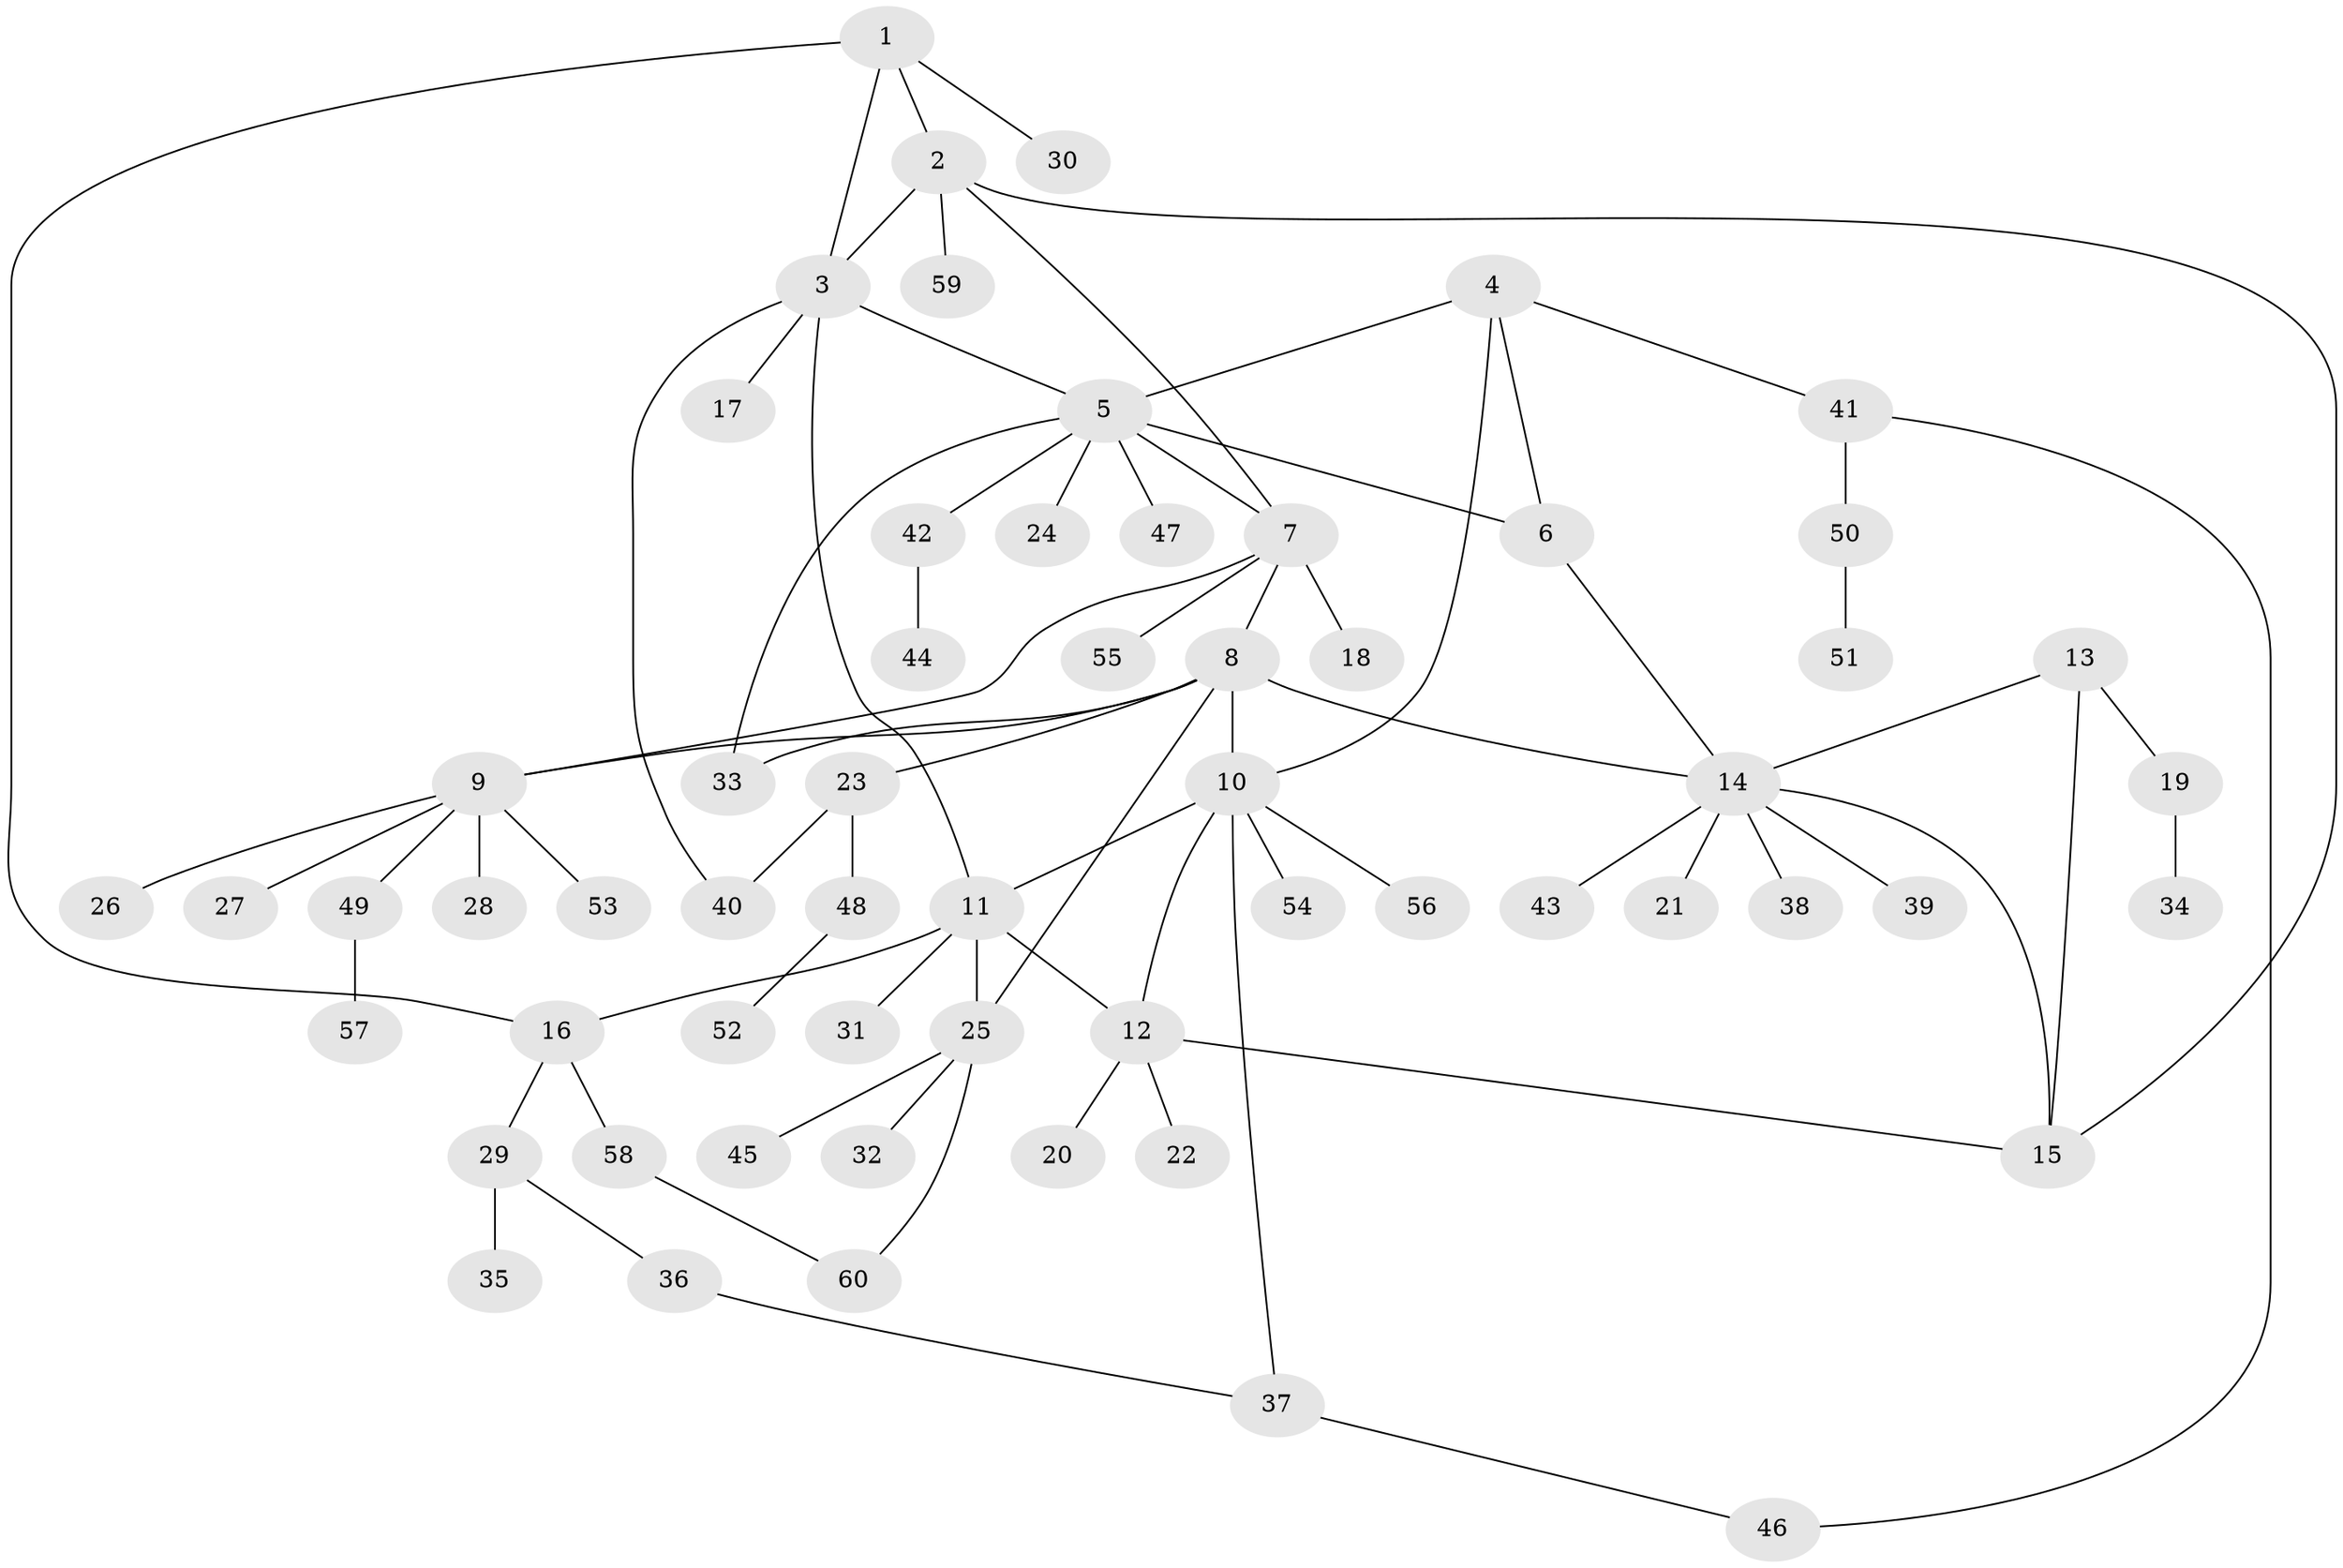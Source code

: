 // Generated by graph-tools (version 1.1) at 2025/55/03/09/25 04:55:27]
// undirected, 60 vertices, 77 edges
graph export_dot {
graph [start="1"]
  node [color=gray90,style=filled];
  1;
  2;
  3;
  4;
  5;
  6;
  7;
  8;
  9;
  10;
  11;
  12;
  13;
  14;
  15;
  16;
  17;
  18;
  19;
  20;
  21;
  22;
  23;
  24;
  25;
  26;
  27;
  28;
  29;
  30;
  31;
  32;
  33;
  34;
  35;
  36;
  37;
  38;
  39;
  40;
  41;
  42;
  43;
  44;
  45;
  46;
  47;
  48;
  49;
  50;
  51;
  52;
  53;
  54;
  55;
  56;
  57;
  58;
  59;
  60;
  1 -- 2;
  1 -- 3;
  1 -- 16;
  1 -- 30;
  2 -- 3;
  2 -- 7;
  2 -- 15;
  2 -- 59;
  3 -- 5;
  3 -- 11;
  3 -- 17;
  3 -- 40;
  4 -- 5;
  4 -- 6;
  4 -- 10;
  4 -- 41;
  5 -- 6;
  5 -- 7;
  5 -- 24;
  5 -- 33;
  5 -- 42;
  5 -- 47;
  6 -- 14;
  7 -- 8;
  7 -- 9;
  7 -- 18;
  7 -- 55;
  8 -- 9;
  8 -- 10;
  8 -- 14;
  8 -- 23;
  8 -- 25;
  8 -- 33;
  9 -- 26;
  9 -- 27;
  9 -- 28;
  9 -- 49;
  9 -- 53;
  10 -- 11;
  10 -- 12;
  10 -- 37;
  10 -- 54;
  10 -- 56;
  11 -- 12;
  11 -- 16;
  11 -- 25;
  11 -- 31;
  12 -- 15;
  12 -- 20;
  12 -- 22;
  13 -- 14;
  13 -- 15;
  13 -- 19;
  14 -- 15;
  14 -- 21;
  14 -- 38;
  14 -- 39;
  14 -- 43;
  16 -- 29;
  16 -- 58;
  19 -- 34;
  23 -- 40;
  23 -- 48;
  25 -- 32;
  25 -- 45;
  25 -- 60;
  29 -- 35;
  29 -- 36;
  36 -- 37;
  37 -- 46;
  41 -- 46;
  41 -- 50;
  42 -- 44;
  48 -- 52;
  49 -- 57;
  50 -- 51;
  58 -- 60;
}
